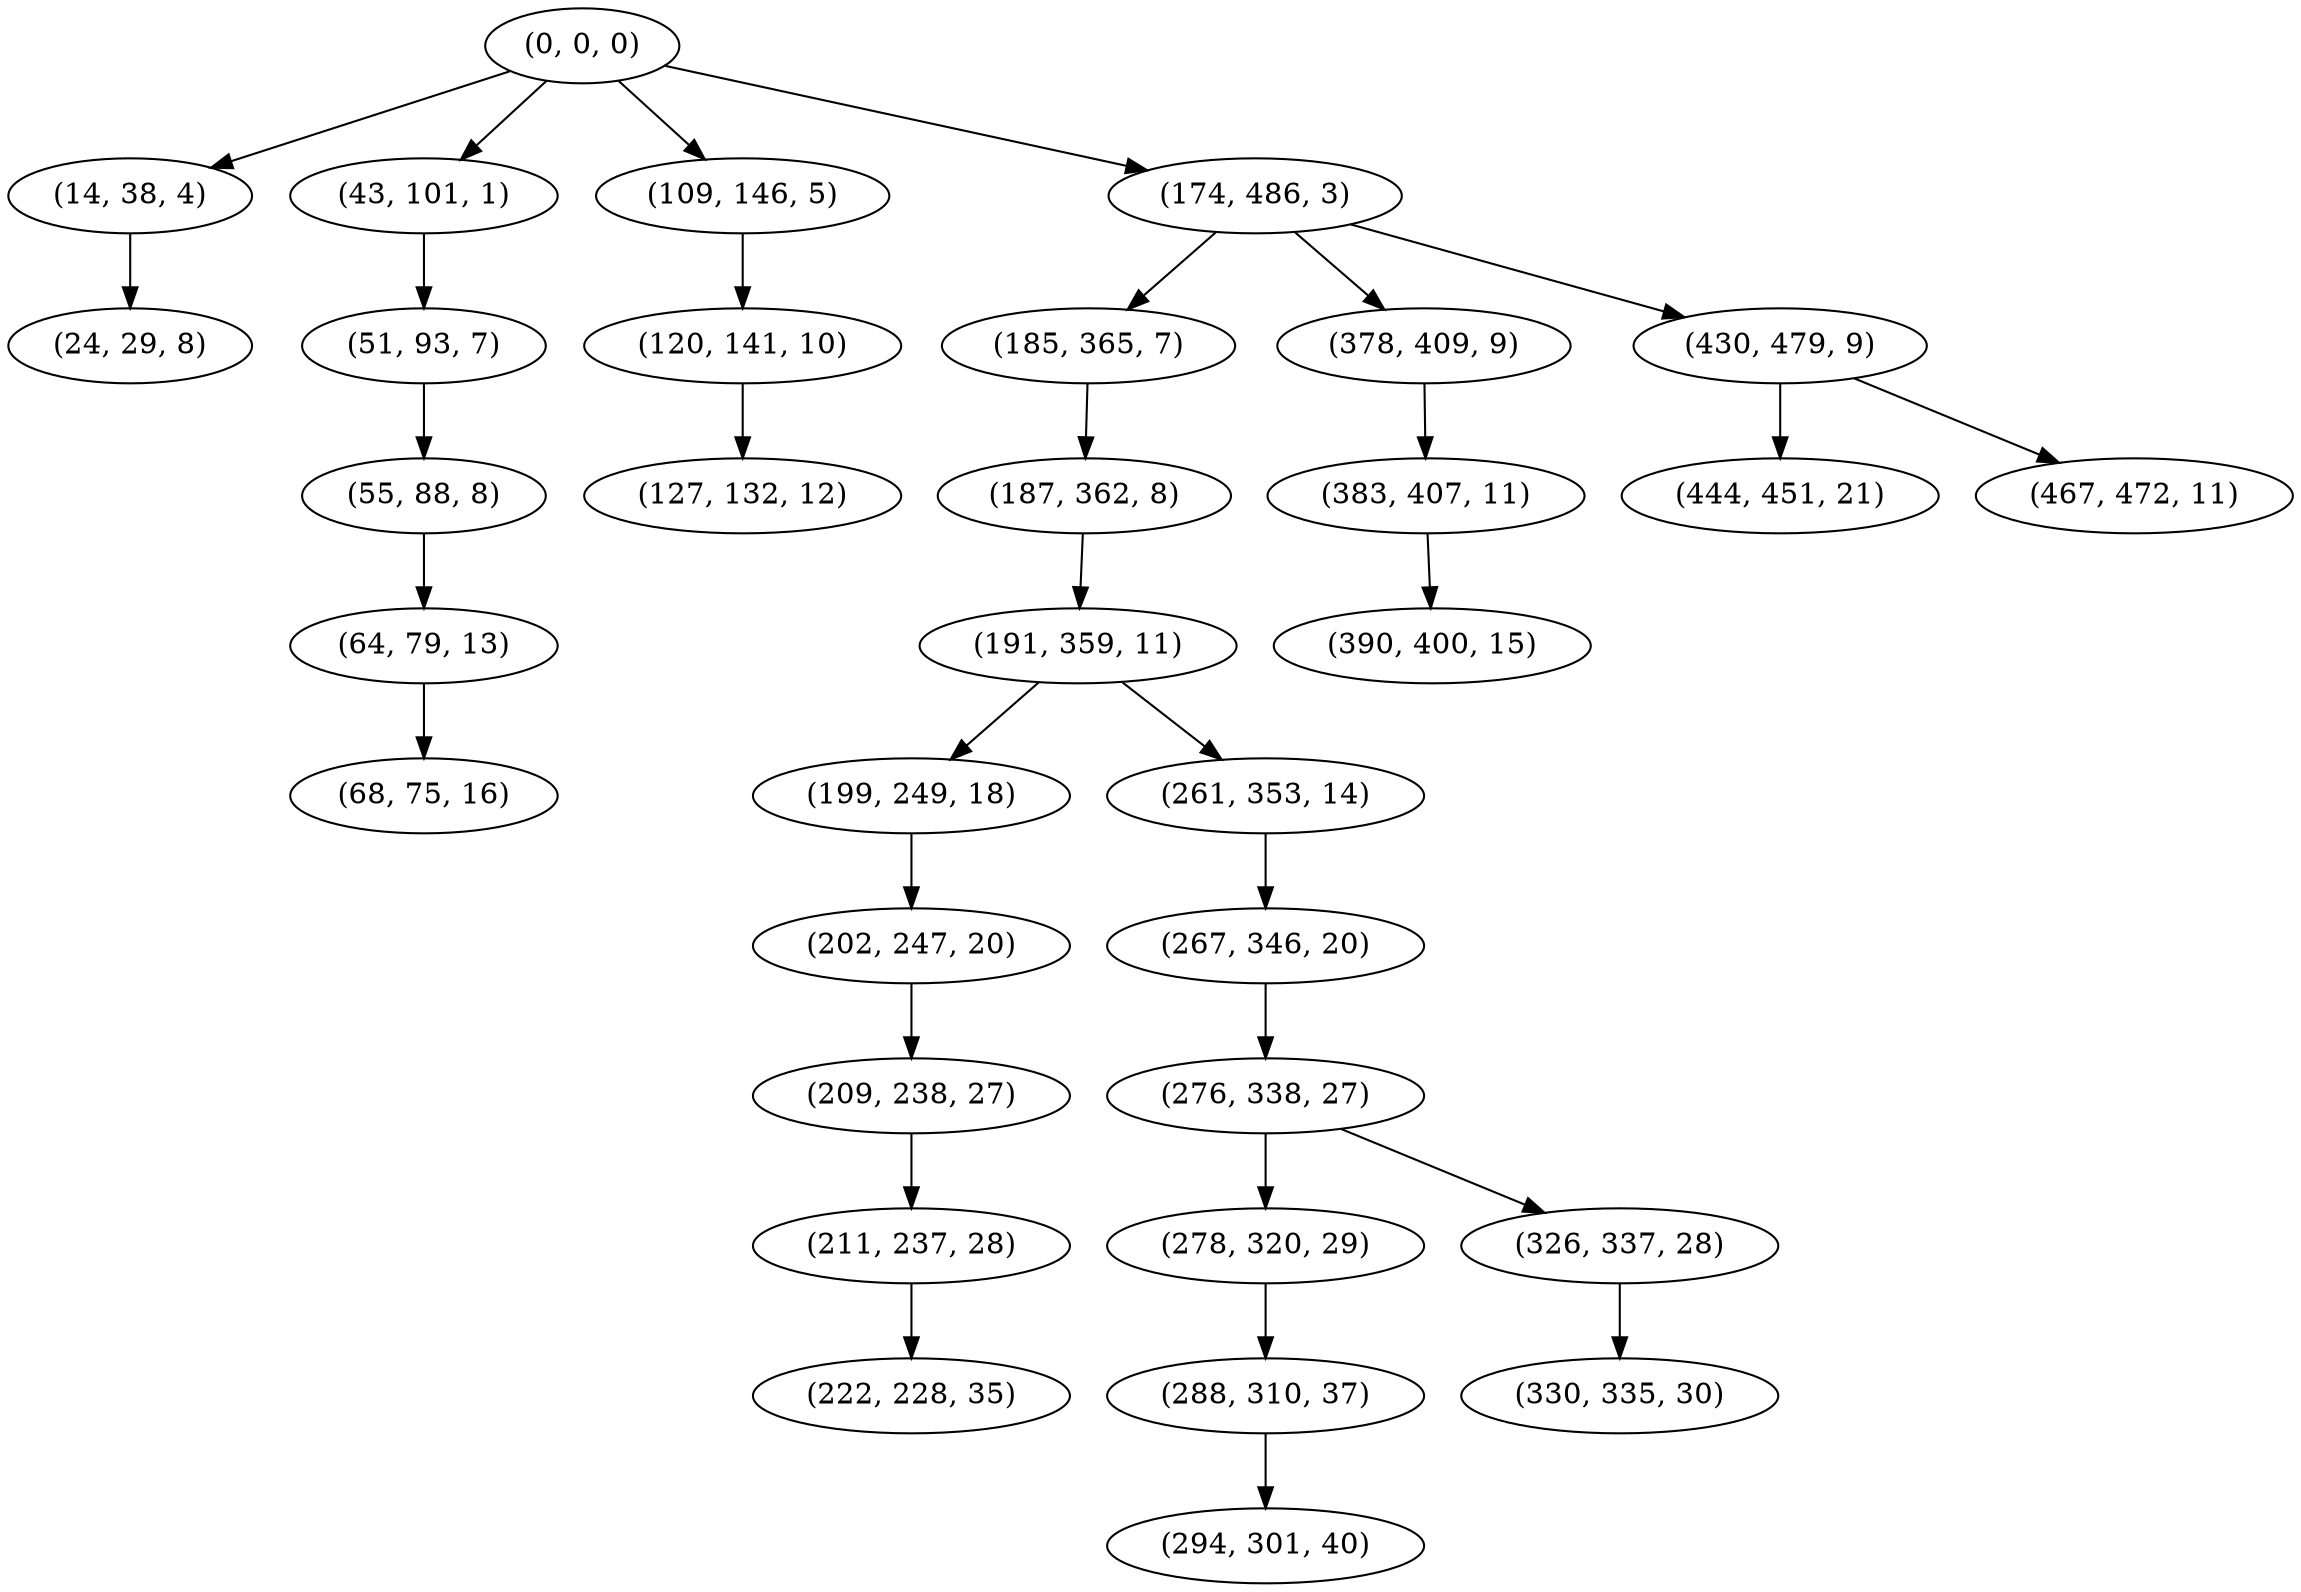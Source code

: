 digraph tree {
    "(0, 0, 0)";
    "(14, 38, 4)";
    "(24, 29, 8)";
    "(43, 101, 1)";
    "(51, 93, 7)";
    "(55, 88, 8)";
    "(64, 79, 13)";
    "(68, 75, 16)";
    "(109, 146, 5)";
    "(120, 141, 10)";
    "(127, 132, 12)";
    "(174, 486, 3)";
    "(185, 365, 7)";
    "(187, 362, 8)";
    "(191, 359, 11)";
    "(199, 249, 18)";
    "(202, 247, 20)";
    "(209, 238, 27)";
    "(211, 237, 28)";
    "(222, 228, 35)";
    "(261, 353, 14)";
    "(267, 346, 20)";
    "(276, 338, 27)";
    "(278, 320, 29)";
    "(288, 310, 37)";
    "(294, 301, 40)";
    "(326, 337, 28)";
    "(330, 335, 30)";
    "(378, 409, 9)";
    "(383, 407, 11)";
    "(390, 400, 15)";
    "(430, 479, 9)";
    "(444, 451, 21)";
    "(467, 472, 11)";
    "(0, 0, 0)" -> "(14, 38, 4)";
    "(0, 0, 0)" -> "(43, 101, 1)";
    "(0, 0, 0)" -> "(109, 146, 5)";
    "(0, 0, 0)" -> "(174, 486, 3)";
    "(14, 38, 4)" -> "(24, 29, 8)";
    "(43, 101, 1)" -> "(51, 93, 7)";
    "(51, 93, 7)" -> "(55, 88, 8)";
    "(55, 88, 8)" -> "(64, 79, 13)";
    "(64, 79, 13)" -> "(68, 75, 16)";
    "(109, 146, 5)" -> "(120, 141, 10)";
    "(120, 141, 10)" -> "(127, 132, 12)";
    "(174, 486, 3)" -> "(185, 365, 7)";
    "(174, 486, 3)" -> "(378, 409, 9)";
    "(174, 486, 3)" -> "(430, 479, 9)";
    "(185, 365, 7)" -> "(187, 362, 8)";
    "(187, 362, 8)" -> "(191, 359, 11)";
    "(191, 359, 11)" -> "(199, 249, 18)";
    "(191, 359, 11)" -> "(261, 353, 14)";
    "(199, 249, 18)" -> "(202, 247, 20)";
    "(202, 247, 20)" -> "(209, 238, 27)";
    "(209, 238, 27)" -> "(211, 237, 28)";
    "(211, 237, 28)" -> "(222, 228, 35)";
    "(261, 353, 14)" -> "(267, 346, 20)";
    "(267, 346, 20)" -> "(276, 338, 27)";
    "(276, 338, 27)" -> "(278, 320, 29)";
    "(276, 338, 27)" -> "(326, 337, 28)";
    "(278, 320, 29)" -> "(288, 310, 37)";
    "(288, 310, 37)" -> "(294, 301, 40)";
    "(326, 337, 28)" -> "(330, 335, 30)";
    "(378, 409, 9)" -> "(383, 407, 11)";
    "(383, 407, 11)" -> "(390, 400, 15)";
    "(430, 479, 9)" -> "(444, 451, 21)";
    "(430, 479, 9)" -> "(467, 472, 11)";
}

